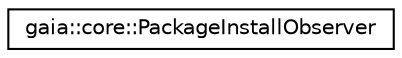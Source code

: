 digraph G
{
  edge [fontname="Helvetica",fontsize="10",labelfontname="Helvetica",labelfontsize="10"];
  node [fontname="Helvetica",fontsize="10",shape=record];
  rankdir=LR;
  Node1 [label="gaia::core::PackageInstallObserver",height=0.2,width=0.4,color="black", fillcolor="white", style="filled",URL="$d6/de9/classgaia_1_1core_1_1_package_install_observer.html"];
}
